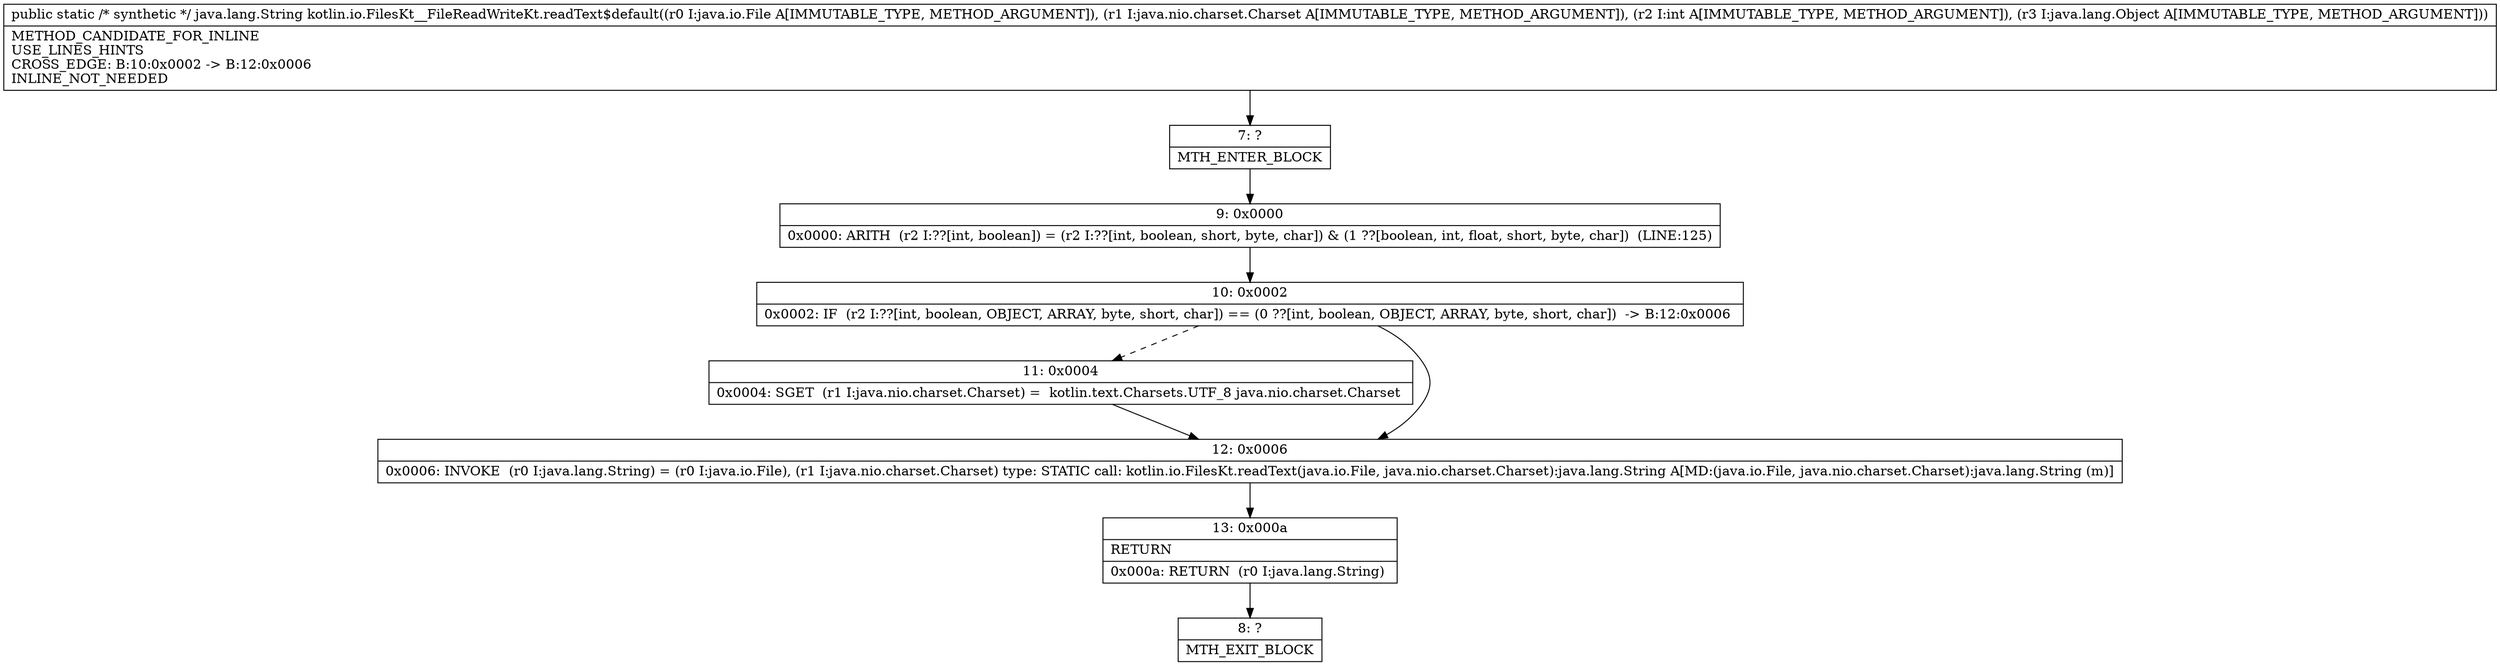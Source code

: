 digraph "CFG forkotlin.io.FilesKt__FileReadWriteKt.readText$default(Ljava\/io\/File;Ljava\/nio\/charset\/Charset;ILjava\/lang\/Object;)Ljava\/lang\/String;" {
Node_7 [shape=record,label="{7\:\ ?|MTH_ENTER_BLOCK\l}"];
Node_9 [shape=record,label="{9\:\ 0x0000|0x0000: ARITH  (r2 I:??[int, boolean]) = (r2 I:??[int, boolean, short, byte, char]) & (1 ??[boolean, int, float, short, byte, char])  (LINE:125)\l}"];
Node_10 [shape=record,label="{10\:\ 0x0002|0x0002: IF  (r2 I:??[int, boolean, OBJECT, ARRAY, byte, short, char]) == (0 ??[int, boolean, OBJECT, ARRAY, byte, short, char])  \-\> B:12:0x0006 \l}"];
Node_11 [shape=record,label="{11\:\ 0x0004|0x0004: SGET  (r1 I:java.nio.charset.Charset) =  kotlin.text.Charsets.UTF_8 java.nio.charset.Charset \l}"];
Node_12 [shape=record,label="{12\:\ 0x0006|0x0006: INVOKE  (r0 I:java.lang.String) = (r0 I:java.io.File), (r1 I:java.nio.charset.Charset) type: STATIC call: kotlin.io.FilesKt.readText(java.io.File, java.nio.charset.Charset):java.lang.String A[MD:(java.io.File, java.nio.charset.Charset):java.lang.String (m)]\l}"];
Node_13 [shape=record,label="{13\:\ 0x000a|RETURN\l|0x000a: RETURN  (r0 I:java.lang.String) \l}"];
Node_8 [shape=record,label="{8\:\ ?|MTH_EXIT_BLOCK\l}"];
MethodNode[shape=record,label="{public static \/* synthetic *\/ java.lang.String kotlin.io.FilesKt__FileReadWriteKt.readText$default((r0 I:java.io.File A[IMMUTABLE_TYPE, METHOD_ARGUMENT]), (r1 I:java.nio.charset.Charset A[IMMUTABLE_TYPE, METHOD_ARGUMENT]), (r2 I:int A[IMMUTABLE_TYPE, METHOD_ARGUMENT]), (r3 I:java.lang.Object A[IMMUTABLE_TYPE, METHOD_ARGUMENT]))  | METHOD_CANDIDATE_FOR_INLINE\lUSE_LINES_HINTS\lCROSS_EDGE: B:10:0x0002 \-\> B:12:0x0006\lINLINE_NOT_NEEDED\l}"];
MethodNode -> Node_7;Node_7 -> Node_9;
Node_9 -> Node_10;
Node_10 -> Node_11[style=dashed];
Node_10 -> Node_12;
Node_11 -> Node_12;
Node_12 -> Node_13;
Node_13 -> Node_8;
}

